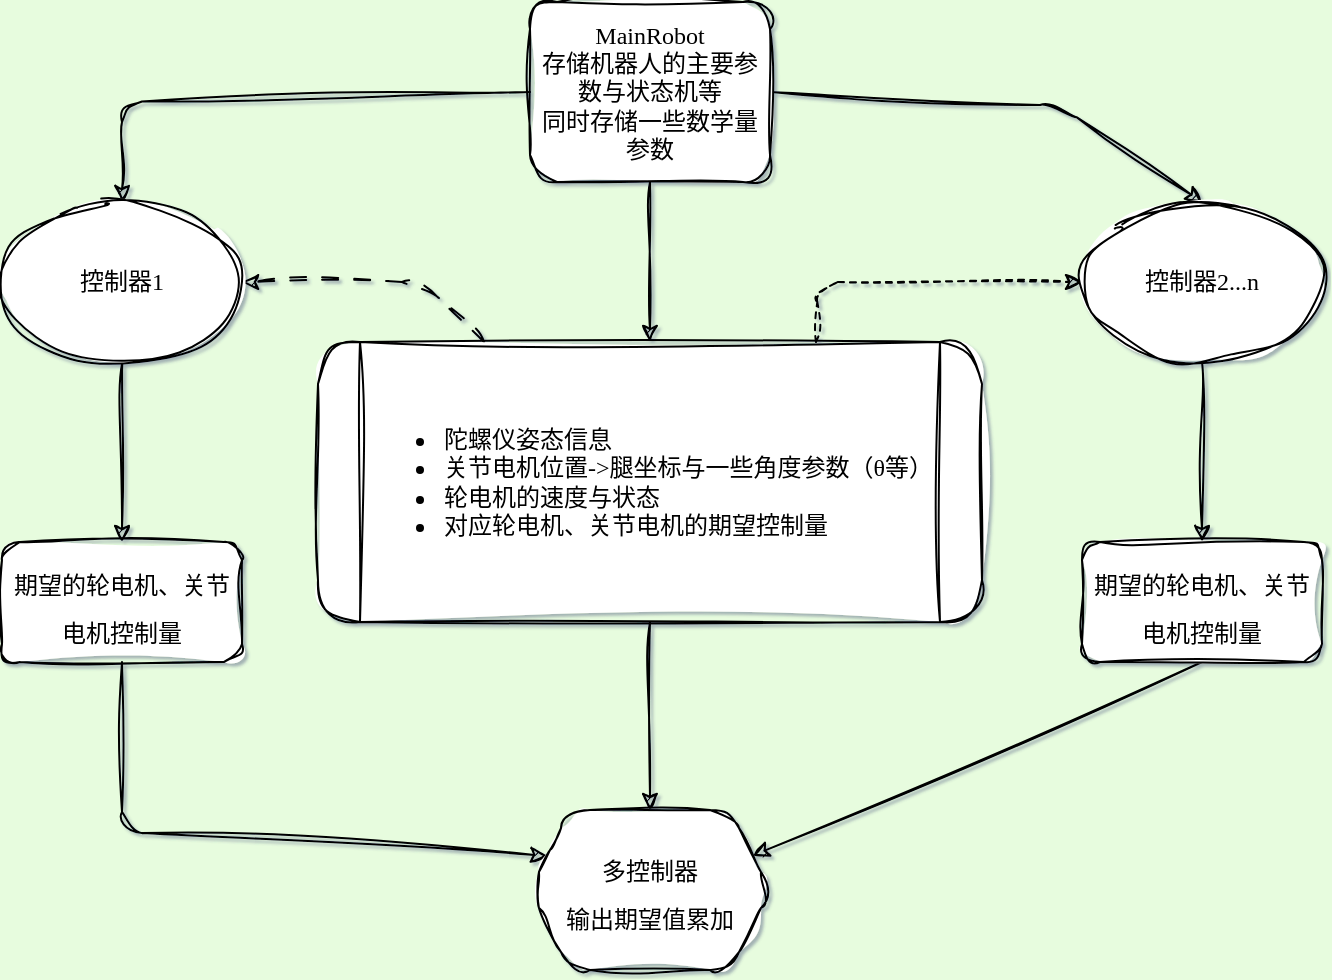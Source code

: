 <mxfile>
    <diagram id="aoVP1AAYma0C8dkb_bnq" name="第 1 页">
        <mxGraphModel dx="356" dy="760" grid="1" gridSize="11" guides="1" tooltips="1" connect="1" arrows="1" fold="1" page="1" pageScale="1" pageWidth="3300" pageHeight="2339" background="#E7FCDE" math="0" shadow="1">
            <root>
                <mxCell id="0"/>
                <mxCell id="1" parent="0"/>
                <mxCell id="4" style="edgeStyle=none;html=1;exitX=0.5;exitY=1;exitDx=0;exitDy=0;entryX=0.5;entryY=0;entryDx=0;entryDy=0;fontFamily=Times New Roman;rounded=1;sketch=1;curveFitting=1;jiggle=2;" parent="1" source="2" target="3" edge="1">
                    <mxGeometry relative="1" as="geometry"/>
                </mxCell>
                <mxCell id="6" style="edgeStyle=none;html=1;exitX=0;exitY=0.5;exitDx=0;exitDy=0;entryX=0.5;entryY=0;entryDx=0;entryDy=0;fontFamily=Times New Roman;rounded=1;sketch=1;curveFitting=1;jiggle=2;" parent="1" source="2" target="5" edge="1">
                    <mxGeometry relative="1" as="geometry">
                        <Array as="points">
                            <mxPoint x="1390" y="350"/>
                        </Array>
                    </mxGeometry>
                </mxCell>
                <mxCell id="16" style="edgeStyle=none;rounded=1;sketch=1;hachureGap=4;jiggle=2;curveFitting=1;html=1;exitX=1;exitY=0.5;exitDx=0;exitDy=0;entryX=0.5;entryY=0;entryDx=0;entryDy=0;fontFamily=Architects Daughter;fontSource=https%3A%2F%2Ffonts.googleapis.com%2Fcss%3Ffamily%3DArchitects%2BDaughter;fontSize=12;" edge="1" parent="1" source="2" target="14">
                    <mxGeometry relative="1" as="geometry">
                        <Array as="points">
                            <mxPoint x="1859" y="352"/>
                        </Array>
                    </mxGeometry>
                </mxCell>
                <mxCell id="2" value="MainRobot&lt;br&gt;&lt;font&gt;存储机器人的主要参数与状态机等&lt;br&gt;同时存储一些数学量参数&lt;/font&gt;" style="rounded=1;whiteSpace=wrap;html=1;fontFamily=Times New Roman;sketch=1;curveFitting=1;jiggle=2;" parent="1" vertex="1">
                    <mxGeometry x="1594" y="300" width="120" height="90" as="geometry"/>
                </mxCell>
                <mxCell id="9" style="edgeStyle=none;hachureGap=4;html=1;exitX=0.25;exitY=0;exitDx=0;exitDy=0;entryX=1;entryY=0.5;entryDx=0;entryDy=0;fontFamily=Architects Daughter;fontSource=https%3A%2F%2Ffonts.googleapis.com%2Fcss%3Ffamily%3DArchitects%2BDaughter;fontSize=12;dashed=1;dashPattern=8 8;rounded=1;sketch=1;curveFitting=1;jiggle=2;" edge="1" parent="1" source="3" target="5">
                    <mxGeometry relative="1" as="geometry">
                        <Array as="points">
                            <mxPoint x="1540" y="440"/>
                        </Array>
                    </mxGeometry>
                </mxCell>
                <mxCell id="12" style="edgeStyle=none;rounded=1;sketch=1;hachureGap=4;jiggle=2;curveFitting=1;html=1;exitX=0.5;exitY=1;exitDx=0;exitDy=0;entryX=0.5;entryY=0;entryDx=0;entryDy=0;fontFamily=Architects Daughter;fontSource=https%3A%2F%2Ffonts.googleapis.com%2Fcss%3Ffamily%3DArchitects%2BDaughter;fontSize=12;" edge="1" parent="1" source="3" target="10">
                    <mxGeometry relative="1" as="geometry"/>
                </mxCell>
                <mxCell id="17" style="edgeStyle=none;rounded=1;sketch=1;hachureGap=4;jiggle=2;curveFitting=1;html=1;exitX=0.75;exitY=0;exitDx=0;exitDy=0;entryX=0;entryY=0.5;entryDx=0;entryDy=0;fontFamily=Architects Daughter;fontSource=https%3A%2F%2Ffonts.googleapis.com%2Fcss%3Ffamily%3DArchitects%2BDaughter;fontSize=12;dashed=1;" edge="1" parent="1" source="3" target="14">
                    <mxGeometry relative="1" as="geometry">
                        <Array as="points">
                            <mxPoint x="1738" y="440"/>
                        </Array>
                    </mxGeometry>
                </mxCell>
                <mxCell id="3" value="&lt;ul&gt;&lt;li&gt;陀螺仪姿态信息&lt;/li&gt;&lt;li&gt;关节电机位置-&amp;gt;腿坐标与一些角度参数（θ等）&lt;/li&gt;&lt;li&gt;轮电机的速度与状态&lt;/li&gt;&lt;li&gt;对应轮电机、关节电机的期望控制量&lt;/li&gt;&lt;/ul&gt;" style="shape=process;whiteSpace=wrap;html=1;backgroundOutline=1;fontFamily=Times New Roman;align=left;size=0.043;rounded=1;sketch=1;curveFitting=1;jiggle=2;" parent="1" vertex="1">
                    <mxGeometry x="1488" y="470" width="332" height="140" as="geometry"/>
                </mxCell>
                <mxCell id="8" value="" style="edgeStyle=none;hachureGap=4;html=1;fontFamily=Architects Daughter;fontSource=https%3A%2F%2Ffonts.googleapis.com%2Fcss%3Ffamily%3DArchitects%2BDaughter;fontSize=16;rounded=1;sketch=1;curveFitting=1;jiggle=2;" edge="1" parent="1" source="5" target="7">
                    <mxGeometry relative="1" as="geometry"/>
                </mxCell>
                <mxCell id="5" value="控制器1" style="ellipse;whiteSpace=wrap;html=1;fontFamily=Times New Roman;rounded=1;sketch=1;curveFitting=1;jiggle=2;" parent="1" vertex="1">
                    <mxGeometry x="1330" y="400" width="120" height="80" as="geometry"/>
                </mxCell>
                <mxCell id="11" style="edgeStyle=none;rounded=1;sketch=1;hachureGap=4;jiggle=2;curveFitting=1;html=1;exitX=0.5;exitY=1;exitDx=0;exitDy=0;entryX=0;entryY=0.25;entryDx=0;entryDy=0;fontFamily=Architects Daughter;fontSource=https%3A%2F%2Ffonts.googleapis.com%2Fcss%3Ffamily%3DArchitects%2BDaughter;fontSize=16;" edge="1" parent="1" source="7" target="10">
                    <mxGeometry relative="1" as="geometry">
                        <Array as="points">
                            <mxPoint x="1390" y="715"/>
                        </Array>
                    </mxGeometry>
                </mxCell>
                <mxCell id="7" value="&lt;font style=&quot;font-size: 12px;&quot;&gt;期望的轮电机、关节电机控制量&lt;/font&gt;" style="whiteSpace=wrap;html=1;fontFamily=Times New Roman;rounded=1;hachureGap=4;fontSource=https%3A%2F%2Ffonts.googleapis.com%2Fcss%3Ffamily%3DArchitects%2BDaughter;fontSize=20;sketch=1;curveFitting=1;jiggle=2;" vertex="1" parent="1">
                    <mxGeometry x="1330" y="570" width="120" height="60" as="geometry"/>
                </mxCell>
                <mxCell id="10" value="&lt;font style=&quot;font-size: 12px;&quot;&gt;多控制器&lt;br&gt;输出期望值累加&lt;/font&gt;" style="shape=hexagon;perimeter=hexagonPerimeter2;whiteSpace=wrap;html=1;fixedSize=1;rounded=1;sketch=1;hachureGap=4;jiggle=2;curveFitting=1;fontFamily=Architects Daughter;fontSource=https%3A%2F%2Ffonts.googleapis.com%2Fcss%3Ffamily%3DArchitects%2BDaughter;fontSize=20;shadow=0;" vertex="1" parent="1">
                    <mxGeometry x="1594" y="704" width="120" height="80" as="geometry"/>
                </mxCell>
                <mxCell id="13" value="" style="edgeStyle=none;hachureGap=4;html=1;fontFamily=Architects Daughter;fontSource=https%3A%2F%2Ffonts.googleapis.com%2Fcss%3Ffamily%3DArchitects%2BDaughter;fontSize=16;rounded=1;sketch=1;curveFitting=1;jiggle=2;" edge="1" parent="1" source="14" target="15">
                    <mxGeometry relative="1" as="geometry"/>
                </mxCell>
                <mxCell id="14" value="控制器2...n" style="ellipse;whiteSpace=wrap;html=1;fontFamily=Times New Roman;rounded=1;sketch=1;curveFitting=1;jiggle=2;" vertex="1" parent="1">
                    <mxGeometry x="1870" y="400" width="120" height="80" as="geometry"/>
                </mxCell>
                <mxCell id="18" style="edgeStyle=none;rounded=1;sketch=1;hachureGap=4;jiggle=2;curveFitting=1;html=1;exitX=0.5;exitY=1;exitDx=0;exitDy=0;entryX=1;entryY=0.25;entryDx=0;entryDy=0;fontFamily=Architects Daughter;fontSource=https%3A%2F%2Ffonts.googleapis.com%2Fcss%3Ffamily%3DArchitects%2BDaughter;fontSize=12;" edge="1" parent="1" source="15" target="10">
                    <mxGeometry relative="1" as="geometry"/>
                </mxCell>
                <mxCell id="15" value="&lt;font style=&quot;font-size: 12px;&quot;&gt;期望的轮电机、关节电机控制量&lt;/font&gt;" style="whiteSpace=wrap;html=1;fontFamily=Times New Roman;rounded=1;hachureGap=4;fontSource=https%3A%2F%2Ffonts.googleapis.com%2Fcss%3Ffamily%3DArchitects%2BDaughter;fontSize=20;sketch=1;curveFitting=1;jiggle=2;" vertex="1" parent="1">
                    <mxGeometry x="1870" y="570" width="120" height="60" as="geometry"/>
                </mxCell>
            </root>
        </mxGraphModel>
    </diagram>
</mxfile>